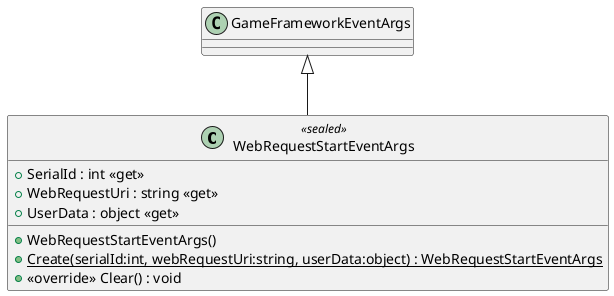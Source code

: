 @startuml
class WebRequestStartEventArgs <<sealed>> {
    + WebRequestStartEventArgs()
    + SerialId : int <<get>>
    + WebRequestUri : string <<get>>
    + UserData : object <<get>>
    + {static} Create(serialId:int, webRequestUri:string, userData:object) : WebRequestStartEventArgs
    + <<override>> Clear() : void
}
GameFrameworkEventArgs <|-- WebRequestStartEventArgs
@enduml
